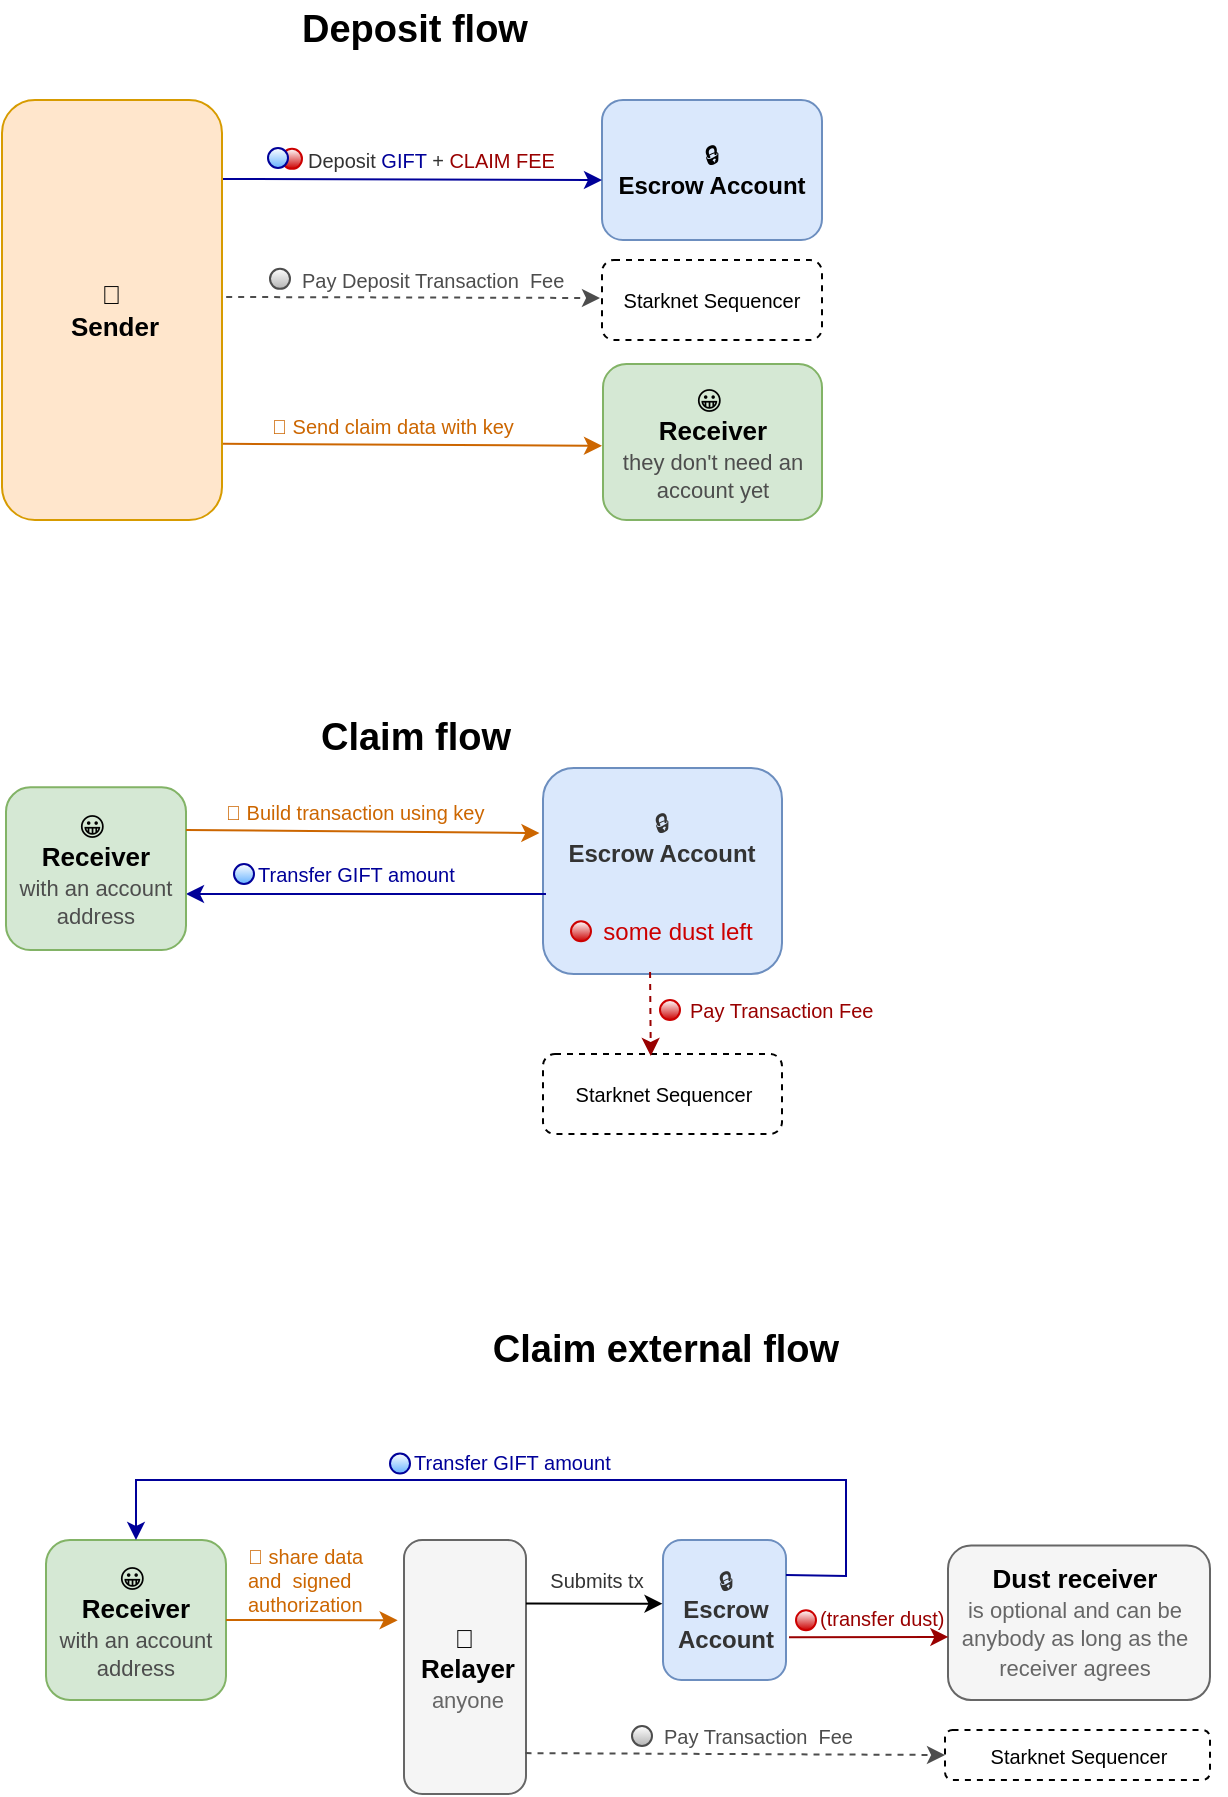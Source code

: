 <mxfile version="24.6.3" type="google">
  <diagram name="Page-1" id="rhDjXM1zYsyzDaqhpgY0">
    <mxGraphModel grid="1" page="1" gridSize="10" guides="1" tooltips="1" connect="1" arrows="1" fold="1" pageScale="1" pageWidth="827" pageHeight="1169" math="0" shadow="0">
      <root>
        <mxCell id="0" />
        <mxCell id="1" parent="0" />
        <mxCell id="964WhHQb0UaxKpEyaHih-80" value="" style="ellipse;whiteSpace=wrap;html=1;fillColor=#FFFFFF;strokeColor=#CC0000;gradientColor=#CC0000;" vertex="1" parent="1">
          <mxGeometry x="188" y="114.43" width="10" height="10" as="geometry" />
        </mxCell>
        <mxCell id="eq0lImg-SvAtSDGX5Ob6-93" value="" style="ellipse;whiteSpace=wrap;html=1;fillColor=#FFFFFF;strokeColor=#4D4D4D;gradientColor=#B3B3B3;" vertex="1" parent="1">
          <mxGeometry x="363" y="903" width="10" height="10" as="geometry" />
        </mxCell>
        <mxCell id="964WhHQb0UaxKpEyaHih-6" value="" style="rounded=1;whiteSpace=wrap;html=1;fillColor=#dae8fc;strokeColor=#6c8ebf;" vertex="1" parent="1">
          <mxGeometry x="318.5" y="424" width="119.5" height="103" as="geometry" />
        </mxCell>
        <mxCell id="964WhHQb0UaxKpEyaHih-7" value="" style="endArrow=classic;html=1;rounded=0;strokeColor=#000099;entryX=1;entryY=0.65;entryDx=0;entryDy=0;entryPerimeter=0;" edge="1" parent="1" target="964WhHQb0UaxKpEyaHih-73">
          <mxGeometry width="50" height="50" relative="1" as="geometry">
            <mxPoint x="320" y="487" as="sourcePoint" />
            <mxPoint x="348.43" y="468.756" as="targetPoint" />
          </mxGeometry>
        </mxCell>
        <mxCell id="964WhHQb0UaxKpEyaHih-8" value="&lt;font color=&quot;#000099&quot; style=&quot;font-size: 10px;&quot;&gt;Transfer GIFT amount&lt;/font&gt;" style="edgeLabel;html=1;align=left;verticalAlign=middle;resizable=0;points=[];fontSize=10;" connectable="0" vertex="1" parent="964WhHQb0UaxKpEyaHih-7">
          <mxGeometry x="0.047" y="3" relative="1" as="geometry">
            <mxPoint x="-52" y="-13" as="offset" />
          </mxGeometry>
        </mxCell>
        <mxCell id="964WhHQb0UaxKpEyaHih-9" value="" style="ellipse;whiteSpace=wrap;html=1;fillColor=#FFFFFF;strokeColor=#000099;gradientColor=#66B2FF;" vertex="1" parent="1">
          <mxGeometry x="164" y="472.0" width="10" height="10" as="geometry" />
        </mxCell>
        <mxCell id="964WhHQb0UaxKpEyaHih-10" value="&lt;font style=&quot;font-size: 10px;&quot;&gt;Starknet Sequencer&lt;/font&gt;" style="rounded=1;whiteSpace=wrap;html=1;dashed=1;" vertex="1" parent="1">
          <mxGeometry x="318.5" y="567" width="119.5" height="40" as="geometry" />
        </mxCell>
        <mxCell id="964WhHQb0UaxKpEyaHih-11" value="&lt;font style=&quot;font-size: 10px;&quot; color=&quot;#990000&quot;&gt;Pay Transaction Fee&lt;/font&gt;" style="edgeLabel;html=1;align=left;verticalAlign=middle;resizable=0;points=[];" connectable="0" vertex="1" parent="1">
          <mxGeometry x="367.996" y="554.995" as="geometry">
            <mxPoint x="22" y="-10" as="offset" />
          </mxGeometry>
        </mxCell>
        <mxCell id="964WhHQb0UaxKpEyaHih-12" value="" style="ellipse;whiteSpace=wrap;html=1;fillColor=#FFFFFF;strokeColor=#CC0000;gradientColor=#CC0000;" vertex="1" parent="1">
          <mxGeometry x="377" y="540" width="10" height="10" as="geometry" />
        </mxCell>
        <mxCell id="964WhHQb0UaxKpEyaHih-13" value="" style="endArrow=classic;html=1;rounded=0;strokeColor=#990000;dashed=1;entryX=0.451;entryY=0.025;entryDx=0;entryDy=0;entryPerimeter=0;exitX=0.448;exitY=0.99;exitDx=0;exitDy=0;exitPerimeter=0;" edge="1" parent="1" source="964WhHQb0UaxKpEyaHih-6" target="964WhHQb0UaxKpEyaHih-10">
          <mxGeometry width="50" height="50" relative="1" as="geometry">
            <mxPoint x="368" y="547" as="sourcePoint" />
            <mxPoint x="306.5" y="530.57" as="targetPoint" />
          </mxGeometry>
        </mxCell>
        <mxCell id="964WhHQb0UaxKpEyaHih-14" value="" style="ellipse;whiteSpace=wrap;html=1;fillColor=#FFFFFF;strokeColor=#CC0000;gradientColor=#CC0000;" vertex="1" parent="1">
          <mxGeometry x="332.5" y="500.65" width="10" height="10" as="geometry" />
        </mxCell>
        <mxCell id="964WhHQb0UaxKpEyaHih-15" value="some dust left" style="text;html=1;align=center;verticalAlign=middle;whiteSpace=wrap;rounded=0;fontColor=#CC0000;" vertex="1" parent="1">
          <mxGeometry x="344.5" y="491.08" width="81.5" height="30" as="geometry" />
        </mxCell>
        <mxCell id="964WhHQb0UaxKpEyaHih-16" value="&lt;span style=&quot;color: rgb(51, 51, 51);&quot;&gt;🔒&lt;/span&gt;&lt;br&gt;&lt;div&gt;&lt;b style=&quot;color: rgb(51, 51, 51);&quot;&gt;Escrow Account&lt;/b&gt;&lt;br&gt;&lt;/div&gt;" style="text;html=1;align=center;verticalAlign=middle;whiteSpace=wrap;rounded=0;" vertex="1" parent="1">
          <mxGeometry x="326.5" y="433.65" width="101.5" height="50" as="geometry" />
        </mxCell>
        <mxCell id="964WhHQb0UaxKpEyaHih-17" value="" style="rounded=1;whiteSpace=wrap;html=1;fillColor=#d5e8d4;strokeColor=#82b366;" vertex="1" parent="1">
          <mxGeometry x="50" y="433.65" width="90" height="81.35" as="geometry" />
        </mxCell>
        <mxCell id="964WhHQb0UaxKpEyaHih-19" value="Claim flow" style="text;html=1;align=center;verticalAlign=middle;whiteSpace=wrap;rounded=0;fontStyle=1;fontSize=19;" vertex="1" parent="1">
          <mxGeometry x="60" y="394" width="390" height="30" as="geometry" />
        </mxCell>
        <mxCell id="964WhHQb0UaxKpEyaHih-26" value="" style="endArrow=classic;html=1;rounded=0;strokeColor=#CC6600;exitX=1;exitY=0.25;exitDx=0;exitDy=0;fontColor=#CC6600;entryX=-0.015;entryY=0.316;entryDx=0;entryDy=0;entryPerimeter=0;" edge="1" parent="1" source="964WhHQb0UaxKpEyaHih-73" target="964WhHQb0UaxKpEyaHih-6">
          <mxGeometry width="50" height="50" relative="1" as="geometry">
            <mxPoint x="141.72" y="458.13" as="sourcePoint" />
            <mxPoint x="320" y="455" as="targetPoint" />
          </mxGeometry>
        </mxCell>
        <mxCell id="964WhHQb0UaxKpEyaHih-27" value="&lt;font style=&quot;font-size: 10px;&quot;&gt;🔑 Build transaction using key&lt;/font&gt;" style="edgeLabel;html=1;align=left;verticalAlign=middle;resizable=0;points=[];fontSize=10;fontColor=#CC6600;" connectable="0" vertex="1" parent="964WhHQb0UaxKpEyaHih-26">
          <mxGeometry x="0.047" y="3" relative="1" as="geometry">
            <mxPoint x="-75" y="-7" as="offset" />
          </mxGeometry>
        </mxCell>
        <mxCell id="964WhHQb0UaxKpEyaHih-28" value="" style="rounded=1;whiteSpace=wrap;html=1;fillColor=#d5e8d4;strokeColor=#82b366;" vertex="1" parent="1">
          <mxGeometry x="70" y="810" width="90" height="80" as="geometry" />
        </mxCell>
        <mxCell id="964WhHQb0UaxKpEyaHih-32" value="" style="rounded=1;whiteSpace=wrap;html=1;fillColor=#dae8fc;strokeColor=#6c8ebf;" vertex="1" parent="1">
          <mxGeometry x="378.5" y="810" width="61.5" height="70" as="geometry" />
        </mxCell>
        <mxCell id="964WhHQb0UaxKpEyaHih-33" value="&lt;span style=&quot;color: rgb(51, 51, 51);&quot;&gt;🔒&lt;/span&gt;&lt;br&gt;&lt;div&gt;&lt;b style=&quot;color: rgb(51, 51, 51);&quot;&gt;Escrow Account&lt;/b&gt;&lt;br&gt;&lt;/div&gt;" style="text;html=1;align=center;verticalAlign=middle;whiteSpace=wrap;rounded=0;" vertex="1" parent="1">
          <mxGeometry x="380" y="820" width="60" height="50" as="geometry" />
        </mxCell>
        <mxCell id="964WhHQb0UaxKpEyaHih-34" value="" style="rounded=1;whiteSpace=wrap;html=1;fillColor=#f5f5f5;strokeColor=#666666;fontColor=#333333;" vertex="1" parent="1">
          <mxGeometry x="249" y="810" width="61" height="127" as="geometry" />
        </mxCell>
        <mxCell id="964WhHQb0UaxKpEyaHih-35" value="&lt;font style=&quot;font-size: 13px;&quot;&gt;👷&amp;nbsp;&lt;/font&gt;&lt;div&gt;&lt;font style=&quot;font-size: 13px;&quot;&gt;&lt;b&gt;Relayer&lt;/b&gt;&lt;/font&gt;&lt;/div&gt;&lt;div&gt;&lt;font style=&quot;&quot;&gt;&lt;font style=&quot;font-size: 11px;&quot; color=&quot;#666666&quot;&gt;anyone&lt;/font&gt;&lt;/font&gt;&lt;/div&gt;" style="text;html=1;align=center;verticalAlign=middle;whiteSpace=wrap;rounded=0;" vertex="1" parent="1">
          <mxGeometry x="251.75" y="815" width="58.25" height="117" as="geometry" />
        </mxCell>
        <mxCell id="964WhHQb0UaxKpEyaHih-36" value="" style="endArrow=classic;html=1;rounded=0;strokeColor=#CC6600;fontColor=#CC6600;exitX=1;exitY=0.5;exitDx=0;exitDy=0;entryX=-0.052;entryY=0.316;entryDx=0;entryDy=0;entryPerimeter=0;" edge="1" parent="1" source="964WhHQb0UaxKpEyaHih-28" target="964WhHQb0UaxKpEyaHih-34">
          <mxGeometry width="50" height="50" relative="1" as="geometry">
            <mxPoint x="160" y="852.315" as="sourcePoint" />
            <mxPoint x="248" y="843" as="targetPoint" />
          </mxGeometry>
        </mxCell>
        <mxCell id="964WhHQb0UaxKpEyaHih-37" value="&lt;font style=&quot;font-size: 10px;&quot;&gt;🔑 share data&lt;/font&gt;&lt;div&gt;&lt;font style=&quot;font-size: 10px;&quot;&gt;and&amp;nbsp; signed&lt;/font&gt;&amp;nbsp;&lt;/div&gt;&lt;div&gt;authorization&lt;/div&gt;" style="edgeLabel;html=1;align=left;verticalAlign=middle;resizable=0;points=[];fontSize=10;fontColor=#CC6600;" connectable="0" vertex="1" parent="964WhHQb0UaxKpEyaHih-36">
          <mxGeometry x="0.047" y="3" relative="1" as="geometry">
            <mxPoint x="-36" y="-17" as="offset" />
          </mxGeometry>
        </mxCell>
        <mxCell id="964WhHQb0UaxKpEyaHih-39" value="" style="edgeStyle=none;orthogonalLoop=1;jettySize=auto;html=1;rounded=0;exitX=1;exitY=0.25;exitDx=0;exitDy=0;entryX=-0.004;entryY=0.455;entryDx=0;entryDy=0;entryPerimeter=0;" edge="1" parent="1" source="964WhHQb0UaxKpEyaHih-34" target="964WhHQb0UaxKpEyaHih-32">
          <mxGeometry width="100" relative="1" as="geometry">
            <mxPoint x="200" y="960" as="sourcePoint" />
            <mxPoint x="410" y="840" as="targetPoint" />
            <Array as="points" />
          </mxGeometry>
        </mxCell>
        <mxCell id="964WhHQb0UaxKpEyaHih-40" value="&lt;font style=&quot;font-size: 10px;&quot;&gt;Submits tx&lt;/font&gt;" style="text;html=1;align=center;verticalAlign=middle;resizable=0;points=[];autosize=1;strokeColor=none;fillColor=none;fontColor=#333333;" vertex="1" parent="1">
          <mxGeometry x="310" y="815.1" width="70" height="30" as="geometry" />
        </mxCell>
        <mxCell id="964WhHQb0UaxKpEyaHih-41" value="&lt;font style=&quot;font-size: 10px;&quot;&gt;Starknet Sequencer&lt;/font&gt;" style="rounded=1;whiteSpace=wrap;html=1;dashed=1;" vertex="1" parent="1">
          <mxGeometry x="519.5" y="905" width="132.5" height="25" as="geometry" />
        </mxCell>
        <mxCell id="964WhHQb0UaxKpEyaHih-42" value="&lt;font color=&quot;#4d4d4d&quot; style=&quot;font-size: 10px;&quot;&gt;Pay Transaction&amp;nbsp; Fee&lt;/font&gt;" style="edgeLabel;html=1;align=left;verticalAlign=middle;resizable=0;points=[];" connectable="0" vertex="1" parent="1">
          <mxGeometry x="367.996" y="916.995" as="geometry">
            <mxPoint x="9" y="-9" as="offset" />
          </mxGeometry>
        </mxCell>
        <mxCell id="964WhHQb0UaxKpEyaHih-43" value="" style="endArrow=classic;html=1;rounded=0;strokeColor=#4D4D4D;dashed=1;entryX=0;entryY=0.5;entryDx=0;entryDy=0;exitX=0.996;exitY=0.868;exitDx=0;exitDy=0;exitPerimeter=0;" edge="1" parent="1" source="964WhHQb0UaxKpEyaHih-35" target="964WhHQb0UaxKpEyaHih-41">
          <mxGeometry width="50" height="50" relative="1" as="geometry">
            <mxPoint x="360" y="917" as="sourcePoint" />
            <mxPoint x="410" y="713" as="targetPoint" />
          </mxGeometry>
        </mxCell>
        <mxCell id="964WhHQb0UaxKpEyaHih-45" value="" style="rounded=1;whiteSpace=wrap;html=1;fillColor=#f5f5f5;strokeColor=#666666;fontColor=#333333;" vertex="1" parent="1">
          <mxGeometry x="521" y="812.79" width="131" height="77.21" as="geometry" />
        </mxCell>
        <mxCell id="964WhHQb0UaxKpEyaHih-46" value="&lt;span style=&quot;font-size: 13px; background-color: initial;&quot;&gt;&lt;b&gt;Dust receiver&lt;/b&gt;&lt;/span&gt;&lt;div&gt;&lt;font style=&quot;font-size: 11px;&quot; color=&quot;#666666&quot;&gt;is optional and can be anybody as long as the receiver agrees&lt;/font&gt;&lt;/div&gt;" style="text;html=1;align=center;verticalAlign=middle;whiteSpace=wrap;rounded=0;" vertex="1" parent="1">
          <mxGeometry x="519" y="822.79" width="131" height="57.21" as="geometry" />
        </mxCell>
        <mxCell id="964WhHQb0UaxKpEyaHih-49" value="&lt;font style=&quot;font-size: 10px;&quot; color=&quot;#990000&quot;&gt;(transfer dust)&lt;/font&gt;" style="edgeLabel;html=1;align=left;verticalAlign=middle;resizable=0;points=[];" connectable="0" vertex="1" parent="1">
          <mxGeometry x="454.996" y="848.665" as="geometry" />
        </mxCell>
        <mxCell id="964WhHQb0UaxKpEyaHih-50" value="" style="ellipse;whiteSpace=wrap;html=1;fillColor=#FFFFFF;strokeColor=#CC0000;gradientColor=#CC0000;" vertex="1" parent="1">
          <mxGeometry x="445" y="845.1" width="10" height="10" as="geometry" />
        </mxCell>
        <mxCell id="964WhHQb0UaxKpEyaHih-51" value="" style="endArrow=classic;html=1;rounded=0;strokeColor=#990000;entryX=-0.002;entryY=0.645;entryDx=0;entryDy=0;entryPerimeter=0;" edge="1" parent="1">
          <mxGeometry width="50" height="50" relative="1" as="geometry">
            <mxPoint x="441.5" y="858.67" as="sourcePoint" />
            <mxPoint x="521.186" y="858.47" as="targetPoint" />
          </mxGeometry>
        </mxCell>
        <mxCell id="964WhHQb0UaxKpEyaHih-52" value="" style="endArrow=classic;html=1;rounded=0;strokeColor=#000099;entryX=0.5;entryY=0;entryDx=0;entryDy=0;exitX=1;exitY=0.25;exitDx=0;exitDy=0;" edge="1" parent="1" source="964WhHQb0UaxKpEyaHih-32" target="964WhHQb0UaxKpEyaHih-28">
          <mxGeometry width="50" height="50" relative="1" as="geometry">
            <mxPoint x="454.25" y="922.65" as="sourcePoint" />
            <mxPoint x="392.75" y="858.22" as="targetPoint" />
            <Array as="points">
              <mxPoint x="470" y="828" />
              <mxPoint x="470" y="780" />
              <mxPoint x="115" y="780" />
            </Array>
          </mxGeometry>
        </mxCell>
        <mxCell id="964WhHQb0UaxKpEyaHih-53" value="&lt;font color=&quot;#000099&quot; style=&quot;font-size: 10px;&quot;&gt;Transfer GIFT amount&lt;/font&gt;" style="edgeLabel;html=1;align=left;verticalAlign=middle;resizable=0;points=[];fontSize=10;" connectable="0" vertex="1" parent="964WhHQb0UaxKpEyaHih-52">
          <mxGeometry x="0.047" y="3" relative="1" as="geometry">
            <mxPoint x="-54" y="-12" as="offset" />
          </mxGeometry>
        </mxCell>
        <mxCell id="964WhHQb0UaxKpEyaHih-59" value="" style="ellipse;whiteSpace=wrap;html=1;fillColor=#FFFFFF;strokeColor=#000099;gradientColor=#66B2FF;" vertex="1" parent="1">
          <mxGeometry x="242" y="766.79" width="10" height="10" as="geometry" />
        </mxCell>
        <mxCell id="964WhHQb0UaxKpEyaHih-70" value="Claim external flow" style="text;html=1;align=center;verticalAlign=middle;whiteSpace=wrap;rounded=0;fontStyle=1;fontSize=19;" vertex="1" parent="1">
          <mxGeometry x="100" y="700" width="560" height="30" as="geometry" />
        </mxCell>
        <mxCell id="964WhHQb0UaxKpEyaHih-73" value="&lt;font style=&quot;font-size: 13px;&quot;&gt;😀&amp;nbsp;&lt;/font&gt;&lt;div&gt;&lt;font style=&quot;font-size: 13px;&quot;&gt;&lt;b&gt;Receiver&lt;/b&gt;&lt;/font&gt;&lt;/div&gt;&lt;div&gt;&lt;font color=&quot;#4d4d4d&quot; style=&quot;font-size: 11px;&quot;&gt;with an account address&lt;/font&gt;&lt;/div&gt;" style="text;html=1;align=center;verticalAlign=middle;whiteSpace=wrap;rounded=0;" vertex="1" parent="1">
          <mxGeometry x="50" y="435" width="90" height="80" as="geometry" />
        </mxCell>
        <mxCell id="964WhHQb0UaxKpEyaHih-74" value="&lt;font style=&quot;font-size: 13px;&quot;&gt;😀&amp;nbsp;&lt;/font&gt;&lt;div&gt;&lt;font style=&quot;font-size: 13px;&quot;&gt;&lt;b&gt;Receiver&lt;/b&gt;&lt;/font&gt;&lt;/div&gt;&lt;div&gt;&lt;font color=&quot;#4d4d4d&quot; style=&quot;font-size: 11px;&quot;&gt;with an account address&lt;/font&gt;&lt;/div&gt;" style="text;html=1;align=center;verticalAlign=middle;whiteSpace=wrap;rounded=0;" vertex="1" parent="1">
          <mxGeometry x="70" y="811.39" width="90" height="80" as="geometry" />
        </mxCell>
        <mxCell id="964WhHQb0UaxKpEyaHih-75" value="🔒&lt;div&gt;&lt;b&gt;Escrow Account&lt;/b&gt;&lt;/div&gt;" style="rounded=1;whiteSpace=wrap;html=1;fillColor=#dae8fc;strokeColor=#6c8ebf;" vertex="1" parent="1">
          <mxGeometry x="348" y="90" width="110" height="70" as="geometry" />
        </mxCell>
        <mxCell id="964WhHQb0UaxKpEyaHih-76" value="" style="endArrow=classic;html=1;rounded=0;strokeColor=#000099;exitX=1;exitY=0.188;exitDx=0;exitDy=0;exitPerimeter=0;" edge="1" parent="1" source="964WhHQb0UaxKpEyaHih-86">
          <mxGeometry width="50" height="50" relative="1" as="geometry">
            <mxPoint x="157.44" y="109.97" as="sourcePoint" />
            <mxPoint x="348" y="130" as="targetPoint" />
          </mxGeometry>
        </mxCell>
        <mxCell id="964WhHQb0UaxKpEyaHih-77" value="&lt;font color=&quot;#333333&quot; style=&quot;font-size: 10px;&quot;&gt;Deposit&lt;/font&gt;&lt;font color=&quot;#000099&quot; style=&quot;font-size: 10px;&quot;&gt; GIFT &lt;/font&gt;&lt;font color=&quot;#333333&quot; style=&quot;font-size: 10px;&quot;&gt;+&lt;/font&gt;&lt;font color=&quot;#000099&quot; style=&quot;font-size: 10px;&quot;&gt;&amp;nbsp;&lt;/font&gt;&lt;span style=&quot;color: rgb(153, 0, 0);&quot;&gt;CLAIM FEE&lt;/span&gt;" style="edgeLabel;html=1;align=left;verticalAlign=middle;resizable=0;points=[];fontSize=10;" connectable="0" vertex="1" parent="964WhHQb0UaxKpEyaHih-76">
          <mxGeometry x="0.047" y="3" relative="1" as="geometry">
            <mxPoint x="-59" y="-7" as="offset" />
          </mxGeometry>
        </mxCell>
        <mxCell id="964WhHQb0UaxKpEyaHih-78" value="" style="ellipse;whiteSpace=wrap;html=1;fillColor=#FFFFFF;strokeColor=#000099;gradientColor=#66B2FF;" vertex="1" parent="1">
          <mxGeometry x="181" y="114" width="10" height="10" as="geometry" />
        </mxCell>
        <mxCell id="964WhHQb0UaxKpEyaHih-82" value="&lt;font style=&quot;font-size: 10px;&quot;&gt;Starknet Sequencer&lt;/font&gt;" style="rounded=1;whiteSpace=wrap;html=1;dashed=1;" vertex="1" parent="1">
          <mxGeometry x="348" y="170" width="110" height="40" as="geometry" />
        </mxCell>
        <mxCell id="964WhHQb0UaxKpEyaHih-83" value="&lt;font color=&quot;#4d4d4d&quot; style=&quot;font-size: 10px;&quot;&gt;Pay Deposit Transaction&amp;nbsp; Fee&lt;/font&gt;" style="edgeLabel;html=1;align=left;verticalAlign=middle;resizable=0;points=[];" connectable="0" vertex="1" parent="1">
          <mxGeometry x="195.996" y="179.425" as="geometry" />
        </mxCell>
        <mxCell id="964WhHQb0UaxKpEyaHih-84" value="" style="ellipse;whiteSpace=wrap;html=1;fillColor=#FFFFFF;strokeColor=#4D4D4D;gradientColor=#B3B3B3;" vertex="1" parent="1">
          <mxGeometry x="182" y="174.43" width="10" height="10" as="geometry" />
        </mxCell>
        <mxCell id="964WhHQb0UaxKpEyaHih-85" value="" style="endArrow=classic;html=1;rounded=0;strokeColor=#4D4D4D;dashed=1;exitX=1.019;exitY=0.469;exitDx=0;exitDy=0;exitPerimeter=0;" edge="1" parent="1" source="964WhHQb0UaxKpEyaHih-86">
          <mxGeometry width="50" height="50" relative="1" as="geometry">
            <mxPoint x="150.658" y="178.677" as="sourcePoint" />
            <mxPoint x="347" y="189" as="targetPoint" />
            <Array as="points" />
          </mxGeometry>
        </mxCell>
        <mxCell id="964WhHQb0UaxKpEyaHih-86" value="" style="rounded=1;whiteSpace=wrap;html=1;fillColor=#ffe6cc;strokeColor=#d79b00;" vertex="1" parent="1">
          <mxGeometry x="48" y="90" width="110" height="210" as="geometry" />
        </mxCell>
        <mxCell id="964WhHQb0UaxKpEyaHih-87" value="&lt;font style=&quot;font-size: 13px;&quot;&gt;🤗&amp;nbsp;&lt;/font&gt;&lt;div&gt;&lt;font style=&quot;font-size: 13px;&quot;&gt;&lt;b&gt;Sender&lt;/b&gt;&lt;/font&gt;&lt;/div&gt;" style="text;html=1;align=center;verticalAlign=middle;whiteSpace=wrap;rounded=0;" vertex="1" parent="1">
          <mxGeometry x="58" y="100" width="93" height="190" as="geometry" />
        </mxCell>
        <mxCell id="964WhHQb0UaxKpEyaHih-88" value="Deposit flow" style="text;html=1;align=center;verticalAlign=middle;whiteSpace=wrap;rounded=0;fontStyle=1;fontSize=19;" vertex="1" parent="1">
          <mxGeometry x="51" y="40" width="407" height="30" as="geometry" />
        </mxCell>
        <mxCell id="964WhHQb0UaxKpEyaHih-89" value="" style="rounded=1;whiteSpace=wrap;html=1;fillColor=#d5e8d4;strokeColor=#82b366;" vertex="1" parent="1">
          <mxGeometry x="348.5" y="222" width="109.5" height="78" as="geometry" />
        </mxCell>
        <mxCell id="964WhHQb0UaxKpEyaHih-90" value="&lt;font style=&quot;font-size: 13px;&quot;&gt;😀&amp;nbsp;&lt;/font&gt;&lt;div&gt;&lt;font style=&quot;font-size: 13px;&quot;&gt;&lt;b&gt;Receiver&lt;/b&gt;&lt;/font&gt;&lt;/div&gt;&lt;div&gt;&lt;font color=&quot;#4d4d4d&quot; style=&quot;font-size: 11px;&quot;&gt;they don&#39;t need an account yet&lt;/font&gt;&lt;/div&gt;" style="text;html=1;align=center;verticalAlign=middle;whiteSpace=wrap;rounded=0;" vertex="1" parent="1">
          <mxGeometry x="351" y="224.78" width="105" height="75.22" as="geometry" />
        </mxCell>
        <mxCell id="964WhHQb0UaxKpEyaHih-91" value="" style="endArrow=classic;html=1;rounded=0;strokeColor=#CC6600;entryX=-0.011;entryY=0.294;entryDx=0;entryDy=0;entryPerimeter=0;exitX=0.912;exitY=0.227;exitDx=0;exitDy=0;exitPerimeter=0;fontColor=#CC6600;" edge="1" parent="1">
          <mxGeometry width="50" height="50" relative="1" as="geometry">
            <mxPoint x="158.44" y="261.87" as="sourcePoint" />
            <mxPoint x="348" y="262.9" as="targetPoint" />
          </mxGeometry>
        </mxCell>
        <mxCell id="964WhHQb0UaxKpEyaHih-92" value="&lt;font style=&quot;font-size: 10px;&quot;&gt;🔑 Send claim data with key&lt;/font&gt;" style="edgeLabel;html=1;align=left;verticalAlign=middle;resizable=0;points=[];fontSize=10;fontColor=#CC6600;" connectable="0" vertex="1" parent="964WhHQb0UaxKpEyaHih-91">
          <mxGeometry x="0.047" y="3" relative="1" as="geometry">
            <mxPoint x="-76" y="-7" as="offset" />
          </mxGeometry>
        </mxCell>
      </root>
    </mxGraphModel>
  </diagram>
</mxfile>
